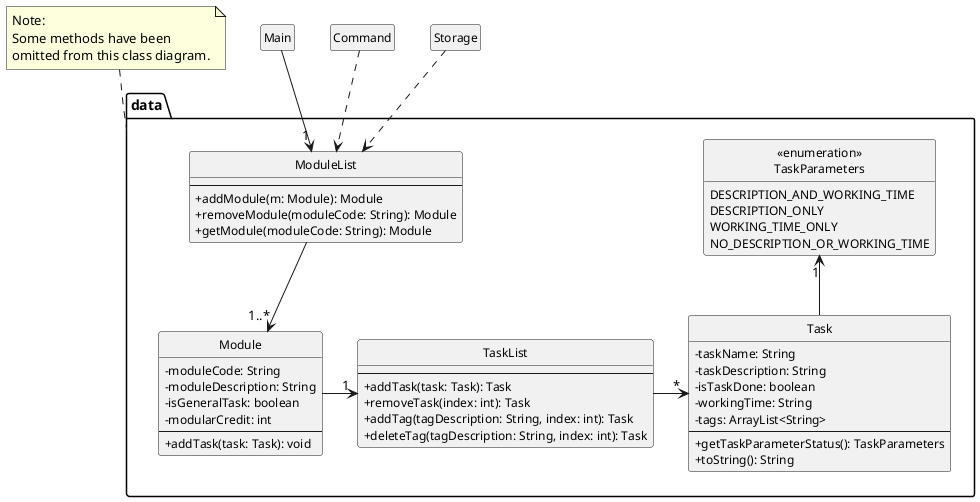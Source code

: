 @startuml

!define ABSTRACT &#123;abstract&#125;

skinparam classAttributeIconSize 0
skinparam shadowing false
skinparam classFontSize 12
skinparam classAttributeFontSize 12
hide circle

package data {
    class ModuleList {
        --
        + addModule(m: Module): Module
        + removeModule(moduleCode: String): Module
        + getModule(moduleCode: String): Module
    }

    class Module {
        - moduleCode: String
        - moduleDescription: String
        - isGeneralTask: boolean
        - modularCredit: int
        --
        + addTask(task: Task): void
    }

    class TaskList {
        --
        + addTask(task: Task): Task
        + removeTask(index: int): Task
        + addTag(tagDescription: String, index: int): Task
        + deleteTag(tagDescription: String, index: int): Task
    }

    class Task {
        - taskName: String
        - taskDescription: String
        - isTaskDone: boolean
        - workingTime: String
        - tags: ArrayList<String>
        --
        + getTaskParameterStatus(): TaskParameters
        + toString(): String
    }

    enum "<<enumeration>>\nTaskParameters" as TaskParameters {
        DESCRIPTION_AND_WORKING_TIME
        DESCRIPTION_ONLY
        WORKING_TIME_ONLY
        NO_DESCRIPTION_OR_WORKING_TIME
    }
}

note top of data
Note:
Some methods have been
omitted from this class diagram.
end note

ModuleList --> "1..*" Module

Module -r> "1" TaskList
TaskList -r> "*" Task
Task --u> "1" TaskParameters

class Main
hide Main attributes
hide Main methods

Main --> "1" ModuleList

class Command
hide Command attributes
hide Command methods

Command ..> ModuleList

class Storage
hide Storage attributes
hide Storage methods

Storage ..> ModuleList

hide TaskParameters methods

@enduml